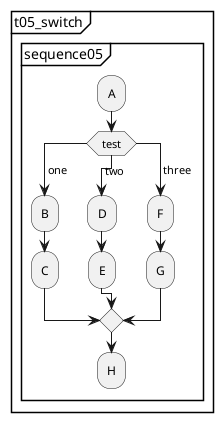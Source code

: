 @startuml 
partition "t05_switch" {
  group "sequence05"
    :A;
    switch ( test )
    case ( one )
      :B;
      :C;
    case ( two )
      :D;
      :E;
    case ( three )
      :F;
      :G;
    endswitch
    :H;
  end group
}
@enduml
